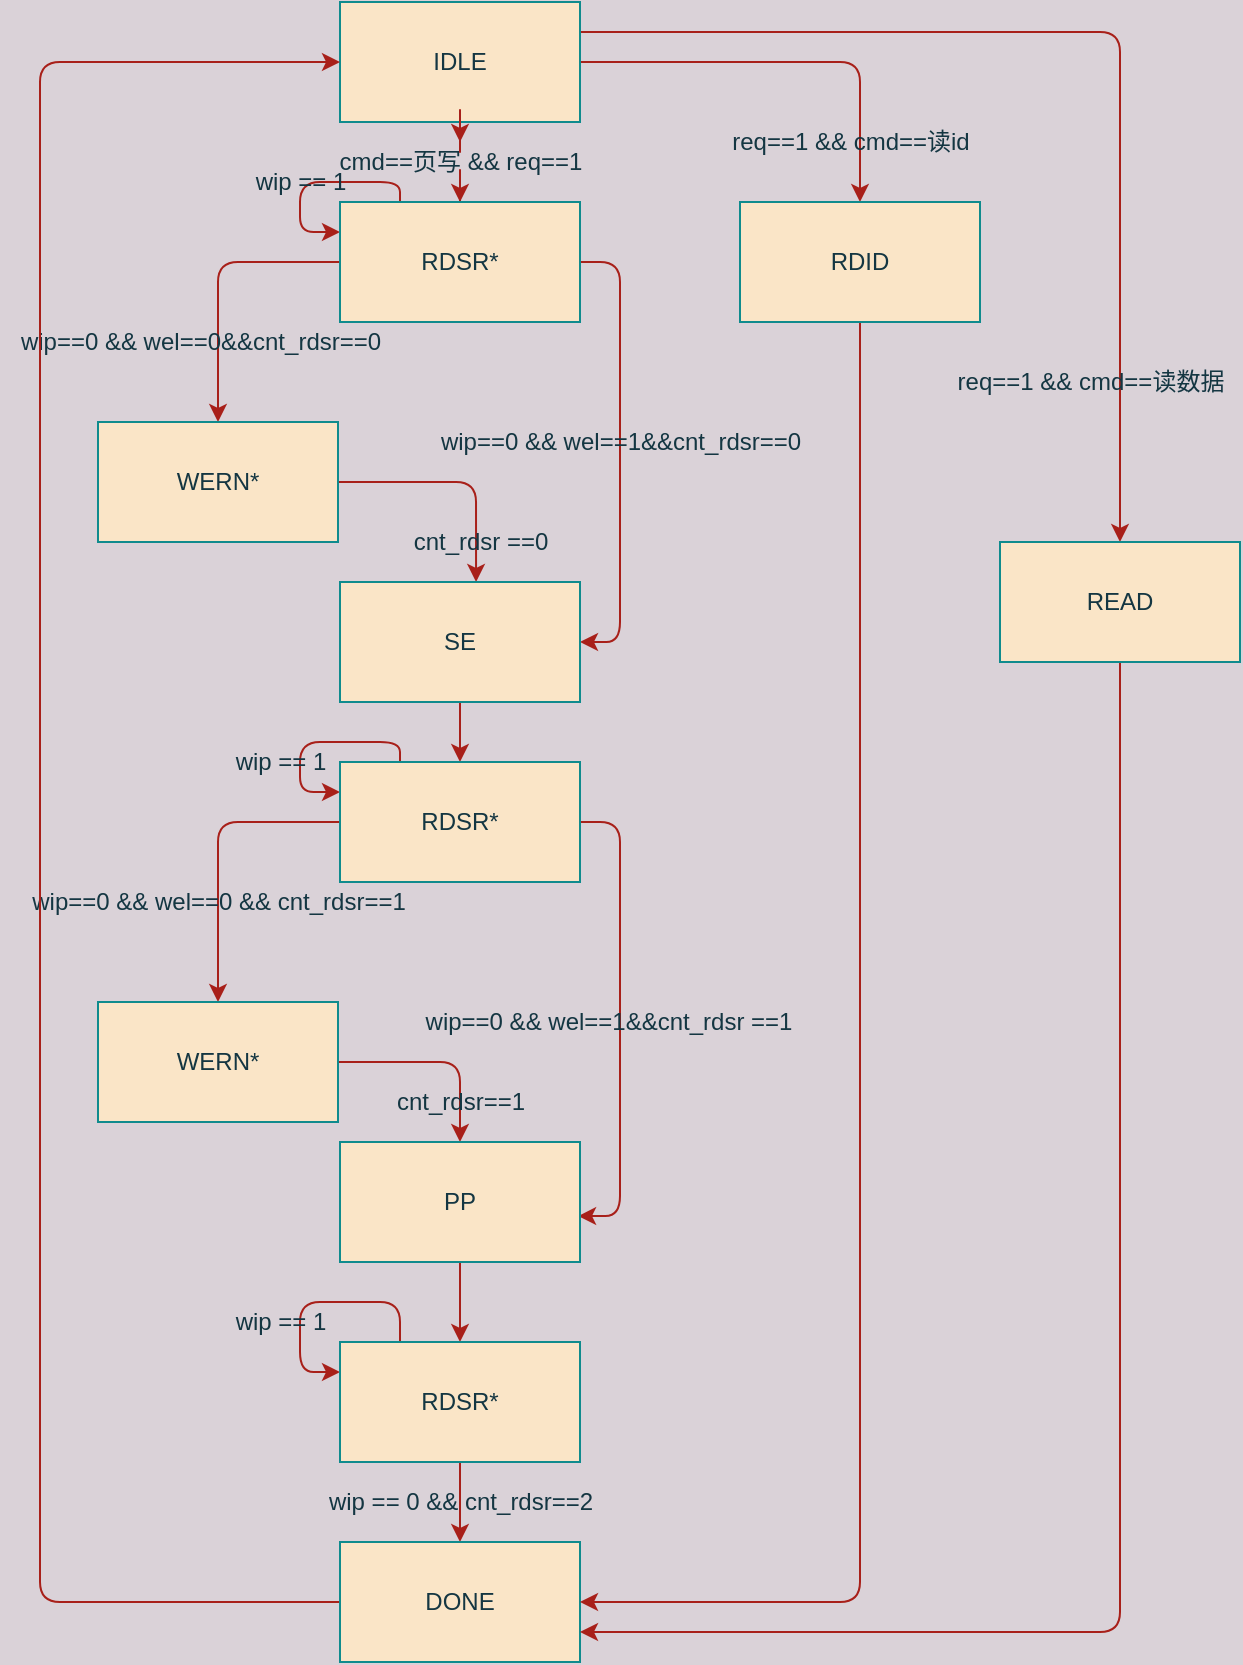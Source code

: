 <mxfile version="14.2.9" type="github">
  <diagram id="N4V3Brw-EeQCrQ-C7NFo" name="Page-1">
    <mxGraphModel dx="1350" dy="804" grid="1" gridSize="10" guides="1" tooltips="1" connect="1" arrows="1" fold="1" page="1" pageScale="1" pageWidth="827" pageHeight="1169" background="#DAD2D8" math="0" shadow="0">
      <root>
        <mxCell id="0" />
        <mxCell id="1" parent="0" />
        <mxCell id="GdseNCPxrkvFLqn0IAgV-6" style="edgeStyle=orthogonalEdgeStyle;curved=0;rounded=1;sketch=0;orthogonalLoop=1;jettySize=auto;html=1;entryX=0.5;entryY=0;entryDx=0;entryDy=0;strokeColor=#A8201A;fillColor=#FAE5C7;fontColor=#143642;" parent="1" source="GdseNCPxrkvFLqn0IAgV-14" target="GdseNCPxrkvFLqn0IAgV-2" edge="1">
          <mxGeometry relative="1" as="geometry" />
        </mxCell>
        <mxCell id="GdseNCPxrkvFLqn0IAgV-42" style="edgeStyle=orthogonalEdgeStyle;curved=0;rounded=1;sketch=0;orthogonalLoop=1;jettySize=auto;html=1;entryX=0.5;entryY=0;entryDx=0;entryDy=0;strokeColor=#A8201A;fillColor=#FAE5C7;fontColor=#143642;" parent="1" source="GdseNCPxrkvFLqn0IAgV-1" target="GdseNCPxrkvFLqn0IAgV-41" edge="1">
          <mxGeometry relative="1" as="geometry" />
        </mxCell>
        <mxCell id="GdseNCPxrkvFLqn0IAgV-46" style="edgeStyle=orthogonalEdgeStyle;curved=0;rounded=1;sketch=0;orthogonalLoop=1;jettySize=auto;html=1;exitX=1;exitY=0.25;exitDx=0;exitDy=0;entryX=0.5;entryY=0;entryDx=0;entryDy=0;strokeColor=#A8201A;fillColor=#FAE5C7;fontColor=#143642;" parent="1" source="GdseNCPxrkvFLqn0IAgV-1" target="GdseNCPxrkvFLqn0IAgV-45" edge="1">
          <mxGeometry relative="1" as="geometry" />
        </mxCell>
        <mxCell id="GdseNCPxrkvFLqn0IAgV-1" value="IDLE" style="rounded=0;whiteSpace=wrap;html=1;sketch=0;strokeColor=#0F8B8D;fillColor=#FAE5C7;fontColor=#143642;" parent="1" vertex="1">
          <mxGeometry x="220" y="110" width="120" height="60" as="geometry" />
        </mxCell>
        <mxCell id="GdseNCPxrkvFLqn0IAgV-8" style="edgeStyle=orthogonalEdgeStyle;curved=0;rounded=1;sketch=0;orthogonalLoop=1;jettySize=auto;html=1;entryX=0.5;entryY=0;entryDx=0;entryDy=0;strokeColor=#A8201A;fillColor=#FAE5C7;fontColor=#143642;" parent="1" source="GdseNCPxrkvFLqn0IAgV-2" target="GdseNCPxrkvFLqn0IAgV-7" edge="1">
          <mxGeometry relative="1" as="geometry" />
        </mxCell>
        <mxCell id="GdseNCPxrkvFLqn0IAgV-18" style="edgeStyle=orthogonalEdgeStyle;curved=0;rounded=1;sketch=0;orthogonalLoop=1;jettySize=auto;html=1;entryX=1;entryY=0.5;entryDx=0;entryDy=0;strokeColor=#A8201A;fillColor=#FAE5C7;fontColor=#143642;exitX=1;exitY=0.5;exitDx=0;exitDy=0;" parent="1" source="GdseNCPxrkvFLqn0IAgV-2" target="GdseNCPxrkvFLqn0IAgV-9" edge="1">
          <mxGeometry relative="1" as="geometry" />
        </mxCell>
        <mxCell id="GdseNCPxrkvFLqn0IAgV-37" style="edgeStyle=orthogonalEdgeStyle;curved=0;rounded=1;sketch=0;orthogonalLoop=1;jettySize=auto;html=1;exitX=0.25;exitY=0;exitDx=0;exitDy=0;strokeColor=#A8201A;fillColor=#FAE5C7;fontColor=#143642;entryX=0;entryY=0.25;entryDx=0;entryDy=0;" parent="1" source="GdseNCPxrkvFLqn0IAgV-2" target="GdseNCPxrkvFLqn0IAgV-2" edge="1">
          <mxGeometry relative="1" as="geometry">
            <mxPoint x="200" y="220" as="targetPoint" />
            <Array as="points">
              <mxPoint x="250" y="200" />
              <mxPoint x="200" y="200" />
              <mxPoint x="200" y="225" />
            </Array>
          </mxGeometry>
        </mxCell>
        <mxCell id="GdseNCPxrkvFLqn0IAgV-2" value="RDSR*" style="whiteSpace=wrap;html=1;rounded=0;sketch=0;strokeColor=#0F8B8D;fillColor=#FAE5C7;fontColor=#143642;" parent="1" vertex="1">
          <mxGeometry x="220" y="210" width="120" height="60" as="geometry" />
        </mxCell>
        <mxCell id="GdseNCPxrkvFLqn0IAgV-5" value="wip==0 &amp;amp;&amp;amp; wel==0&amp;amp;&amp;amp;cnt_rdsr==0" style="text;html=1;align=center;verticalAlign=middle;resizable=0;points=[];autosize=1;fontColor=#143642;" parent="1" vertex="1">
          <mxGeometry x="50" y="270" width="200" height="20" as="geometry" />
        </mxCell>
        <mxCell id="GdseNCPxrkvFLqn0IAgV-10" style="edgeStyle=orthogonalEdgeStyle;curved=0;rounded=1;sketch=0;orthogonalLoop=1;jettySize=auto;html=1;entryX=0.567;entryY=0;entryDx=0;entryDy=0;entryPerimeter=0;strokeColor=#A8201A;fillColor=#FAE5C7;fontColor=#143642;" parent="1" source="GdseNCPxrkvFLqn0IAgV-7" target="GdseNCPxrkvFLqn0IAgV-9" edge="1">
          <mxGeometry relative="1" as="geometry" />
        </mxCell>
        <mxCell id="GdseNCPxrkvFLqn0IAgV-7" value="WERN*" style="whiteSpace=wrap;html=1;rounded=0;sketch=0;strokeColor=#0F8B8D;fillColor=#FAE5C7;fontColor=#143642;" parent="1" vertex="1">
          <mxGeometry x="99" y="320" width="120" height="60" as="geometry" />
        </mxCell>
        <mxCell id="GdseNCPxrkvFLqn0IAgV-17" style="edgeStyle=orthogonalEdgeStyle;curved=0;rounded=1;sketch=0;orthogonalLoop=1;jettySize=auto;html=1;entryX=0.5;entryY=0;entryDx=0;entryDy=0;strokeColor=#A8201A;fillColor=#FAE5C7;fontColor=#143642;" parent="1" source="GdseNCPxrkvFLqn0IAgV-9" target="GdseNCPxrkvFLqn0IAgV-16" edge="1">
          <mxGeometry relative="1" as="geometry" />
        </mxCell>
        <mxCell id="GdseNCPxrkvFLqn0IAgV-9" value="SE" style="whiteSpace=wrap;html=1;rounded=0;sketch=0;strokeColor=#0F8B8D;fillColor=#FAE5C7;fontColor=#143642;" parent="1" vertex="1">
          <mxGeometry x="220" y="400" width="120" height="60" as="geometry" />
        </mxCell>
        <mxCell id="GdseNCPxrkvFLqn0IAgV-12" value="wip==0 &amp;amp;&amp;amp; wel==1&amp;amp;&amp;amp;cnt_rdsr==0" style="text;html=1;align=center;verticalAlign=middle;resizable=0;points=[];autosize=1;fontColor=#143642;" parent="1" vertex="1">
          <mxGeometry x="260" y="320" width="200" height="20" as="geometry" />
        </mxCell>
        <mxCell id="GdseNCPxrkvFLqn0IAgV-14" value="cmd==页写 &amp;amp;&amp;amp; req==1" style="text;html=1;align=center;verticalAlign=middle;resizable=0;points=[];autosize=1;fontColor=#143642;" parent="1" vertex="1">
          <mxGeometry x="210" y="180" width="140" height="20" as="geometry" />
        </mxCell>
        <mxCell id="GdseNCPxrkvFLqn0IAgV-15" style="edgeStyle=orthogonalEdgeStyle;curved=0;rounded=1;sketch=0;orthogonalLoop=1;jettySize=auto;html=1;entryX=0.5;entryY=0;entryDx=0;entryDy=0;strokeColor=#A8201A;fillColor=#FAE5C7;fontColor=#143642;" parent="1" source="GdseNCPxrkvFLqn0IAgV-1" target="GdseNCPxrkvFLqn0IAgV-14" edge="1">
          <mxGeometry relative="1" as="geometry">
            <mxPoint x="280" y="170" as="sourcePoint" />
            <mxPoint x="280" y="210" as="targetPoint" />
          </mxGeometry>
        </mxCell>
        <mxCell id="GdseNCPxrkvFLqn0IAgV-25" style="edgeStyle=orthogonalEdgeStyle;curved=0;rounded=1;sketch=0;orthogonalLoop=1;jettySize=auto;html=1;entryX=0.5;entryY=0;entryDx=0;entryDy=0;strokeColor=#A8201A;fillColor=#FAE5C7;fontColor=#143642;" parent="1" source="GdseNCPxrkvFLqn0IAgV-16" target="GdseNCPxrkvFLqn0IAgV-19" edge="1">
          <mxGeometry relative="1" as="geometry" />
        </mxCell>
        <mxCell id="GdseNCPxrkvFLqn0IAgV-28" style="edgeStyle=orthogonalEdgeStyle;curved=0;rounded=1;sketch=0;orthogonalLoop=1;jettySize=auto;html=1;entryX=0.992;entryY=0.617;entryDx=0;entryDy=0;entryPerimeter=0;strokeColor=#A8201A;fillColor=#FAE5C7;fontColor=#143642;exitX=1;exitY=0.5;exitDx=0;exitDy=0;" parent="1" source="GdseNCPxrkvFLqn0IAgV-16" target="GdseNCPxrkvFLqn0IAgV-26" edge="1">
          <mxGeometry relative="1" as="geometry" />
        </mxCell>
        <mxCell id="GdseNCPxrkvFLqn0IAgV-39" style="edgeStyle=orthogonalEdgeStyle;curved=0;rounded=1;sketch=0;orthogonalLoop=1;jettySize=auto;html=1;exitX=0.25;exitY=0;exitDx=0;exitDy=0;strokeColor=#A8201A;fillColor=#FAE5C7;fontColor=#143642;entryX=0;entryY=0.25;entryDx=0;entryDy=0;" parent="1" source="GdseNCPxrkvFLqn0IAgV-16" target="GdseNCPxrkvFLqn0IAgV-16" edge="1">
          <mxGeometry relative="1" as="geometry">
            <mxPoint x="200" y="500" as="targetPoint" />
            <Array as="points">
              <mxPoint x="250" y="480" />
              <mxPoint x="200" y="480" />
              <mxPoint x="200" y="505" />
            </Array>
          </mxGeometry>
        </mxCell>
        <mxCell id="GdseNCPxrkvFLqn0IAgV-16" value="RDSR*" style="whiteSpace=wrap;html=1;rounded=0;sketch=0;strokeColor=#0F8B8D;fillColor=#FAE5C7;fontColor=#143642;" parent="1" vertex="1">
          <mxGeometry x="220" y="490" width="120" height="60" as="geometry" />
        </mxCell>
        <mxCell id="GdseNCPxrkvFLqn0IAgV-27" style="edgeStyle=orthogonalEdgeStyle;curved=0;rounded=1;sketch=0;orthogonalLoop=1;jettySize=auto;html=1;entryX=0.5;entryY=0;entryDx=0;entryDy=0;strokeColor=#A8201A;fillColor=#FAE5C7;fontColor=#143642;" parent="1" source="GdseNCPxrkvFLqn0IAgV-19" target="GdseNCPxrkvFLqn0IAgV-26" edge="1">
          <mxGeometry relative="1" as="geometry" />
        </mxCell>
        <mxCell id="GdseNCPxrkvFLqn0IAgV-19" value="WERN*" style="whiteSpace=wrap;html=1;rounded=0;sketch=0;strokeColor=#0F8B8D;fillColor=#FAE5C7;fontColor=#143642;" parent="1" vertex="1">
          <mxGeometry x="99" y="610" width="120" height="60" as="geometry" />
        </mxCell>
        <mxCell id="GdseNCPxrkvFLqn0IAgV-21" value="wip==0 &amp;amp;&amp;amp; wel==0 &amp;amp;&amp;amp; cnt_rdsr==1" style="text;html=1;align=center;verticalAlign=middle;resizable=0;points=[];autosize=1;fontColor=#143642;" parent="1" vertex="1">
          <mxGeometry x="59" y="550" width="200" height="20" as="geometry" />
        </mxCell>
        <mxCell id="GdseNCPxrkvFLqn0IAgV-31" style="edgeStyle=orthogonalEdgeStyle;curved=0;rounded=1;sketch=0;orthogonalLoop=1;jettySize=auto;html=1;entryX=0.5;entryY=0;entryDx=0;entryDy=0;strokeColor=#A8201A;fillColor=#FAE5C7;fontColor=#143642;" parent="1" source="GdseNCPxrkvFLqn0IAgV-26" target="GdseNCPxrkvFLqn0IAgV-30" edge="1">
          <mxGeometry relative="1" as="geometry" />
        </mxCell>
        <mxCell id="GdseNCPxrkvFLqn0IAgV-26" value="PP" style="whiteSpace=wrap;html=1;rounded=0;sketch=0;strokeColor=#0F8B8D;fillColor=#FAE5C7;fontColor=#143642;" parent="1" vertex="1">
          <mxGeometry x="220" y="680" width="120" height="60" as="geometry" />
        </mxCell>
        <mxCell id="GdseNCPxrkvFLqn0IAgV-29" value="wip==0 &amp;amp;&amp;amp; wel==1&amp;amp;&amp;amp;cnt_rdsr ==1" style="text;html=1;align=center;verticalAlign=middle;resizable=0;points=[];autosize=1;fontColor=#143642;" parent="1" vertex="1">
          <mxGeometry x="254" y="610" width="200" height="20" as="geometry" />
        </mxCell>
        <mxCell id="GdseNCPxrkvFLqn0IAgV-33" style="edgeStyle=orthogonalEdgeStyle;curved=0;rounded=1;sketch=0;orthogonalLoop=1;jettySize=auto;html=1;entryX=0.5;entryY=0;entryDx=0;entryDy=0;strokeColor=#A8201A;fillColor=#FAE5C7;fontColor=#143642;" parent="1" source="GdseNCPxrkvFLqn0IAgV-30" target="GdseNCPxrkvFLqn0IAgV-32" edge="1">
          <mxGeometry relative="1" as="geometry" />
        </mxCell>
        <mxCell id="GdseNCPxrkvFLqn0IAgV-35" style="edgeStyle=orthogonalEdgeStyle;curved=0;rounded=1;sketch=0;orthogonalLoop=1;jettySize=auto;html=1;strokeColor=#A8201A;fillColor=#FAE5C7;fontColor=#143642;exitX=0.25;exitY=0;exitDx=0;exitDy=0;entryX=0;entryY=0.25;entryDx=0;entryDy=0;" parent="1" source="GdseNCPxrkvFLqn0IAgV-30" target="GdseNCPxrkvFLqn0IAgV-30" edge="1">
          <mxGeometry relative="1" as="geometry">
            <mxPoint x="210" y="790" as="targetPoint" />
            <Array as="points">
              <mxPoint x="250" y="760" />
              <mxPoint x="200" y="760" />
              <mxPoint x="200" y="795" />
            </Array>
          </mxGeometry>
        </mxCell>
        <mxCell id="GdseNCPxrkvFLqn0IAgV-30" value="RDSR*" style="whiteSpace=wrap;html=1;rounded=0;sketch=0;strokeColor=#0F8B8D;fillColor=#FAE5C7;fontColor=#143642;" parent="1" vertex="1">
          <mxGeometry x="220" y="780" width="120" height="60" as="geometry" />
        </mxCell>
        <mxCell id="GdseNCPxrkvFLqn0IAgV-49" style="edgeStyle=orthogonalEdgeStyle;curved=0;rounded=1;sketch=0;orthogonalLoop=1;jettySize=auto;html=1;entryX=0;entryY=0.5;entryDx=0;entryDy=0;strokeColor=#A8201A;fillColor=#FAE5C7;fontColor=#143642;" parent="1" source="GdseNCPxrkvFLqn0IAgV-32" target="GdseNCPxrkvFLqn0IAgV-1" edge="1">
          <mxGeometry relative="1" as="geometry">
            <Array as="points">
              <mxPoint x="70" y="910" />
              <mxPoint x="70" y="140" />
            </Array>
          </mxGeometry>
        </mxCell>
        <mxCell id="GdseNCPxrkvFLqn0IAgV-32" value="DONE" style="whiteSpace=wrap;html=1;rounded=0;sketch=0;strokeColor=#0F8B8D;fillColor=#FAE5C7;fontColor=#143642;" parent="1" vertex="1">
          <mxGeometry x="220" y="880" width="120" height="60" as="geometry" />
        </mxCell>
        <mxCell id="GdseNCPxrkvFLqn0IAgV-34" value="wip == 0 &amp;amp;&amp;amp; cnt_rdsr==2" style="text;html=1;align=center;verticalAlign=middle;resizable=0;points=[];autosize=1;fontColor=#143642;" parent="1" vertex="1">
          <mxGeometry x="205" y="850" width="150" height="20" as="geometry" />
        </mxCell>
        <mxCell id="GdseNCPxrkvFLqn0IAgV-36" value="wip == 1" style="text;html=1;align=center;verticalAlign=middle;resizable=0;points=[];autosize=1;fontColor=#143642;" parent="1" vertex="1">
          <mxGeometry x="160" y="760" width="60" height="20" as="geometry" />
        </mxCell>
        <mxCell id="GdseNCPxrkvFLqn0IAgV-38" value="wip == 1" style="text;html=1;align=center;verticalAlign=middle;resizable=0;points=[];autosize=1;fontColor=#143642;" parent="1" vertex="1">
          <mxGeometry x="170" y="190" width="60" height="20" as="geometry" />
        </mxCell>
        <mxCell id="GdseNCPxrkvFLqn0IAgV-40" value="wip == 1" style="text;html=1;align=center;verticalAlign=middle;resizable=0;points=[];autosize=1;fontColor=#143642;" parent="1" vertex="1">
          <mxGeometry x="160" y="480" width="60" height="20" as="geometry" />
        </mxCell>
        <mxCell id="GdseNCPxrkvFLqn0IAgV-44" style="edgeStyle=orthogonalEdgeStyle;curved=0;rounded=1;sketch=0;orthogonalLoop=1;jettySize=auto;html=1;entryX=1;entryY=0.5;entryDx=0;entryDy=0;strokeColor=#A8201A;fillColor=#FAE5C7;fontColor=#143642;" parent="1" source="GdseNCPxrkvFLqn0IAgV-41" target="GdseNCPxrkvFLqn0IAgV-32" edge="1">
          <mxGeometry relative="1" as="geometry">
            <Array as="points">
              <mxPoint x="480" y="910" />
            </Array>
          </mxGeometry>
        </mxCell>
        <mxCell id="GdseNCPxrkvFLqn0IAgV-41" value="RDID" style="whiteSpace=wrap;html=1;rounded=0;sketch=0;strokeColor=#0F8B8D;fillColor=#FAE5C7;fontColor=#143642;" parent="1" vertex="1">
          <mxGeometry x="420" y="210" width="120" height="60" as="geometry" />
        </mxCell>
        <mxCell id="GdseNCPxrkvFLqn0IAgV-43" value="req==1 &amp;amp;&amp;amp; cmd==读id" style="text;html=1;align=center;verticalAlign=middle;resizable=0;points=[];autosize=1;fontColor=#143642;" parent="1" vertex="1">
          <mxGeometry x="410" y="170" width="130" height="20" as="geometry" />
        </mxCell>
        <mxCell id="GdseNCPxrkvFLqn0IAgV-48" style="edgeStyle=orthogonalEdgeStyle;curved=0;rounded=1;sketch=0;orthogonalLoop=1;jettySize=auto;html=1;entryX=1;entryY=0.75;entryDx=0;entryDy=0;strokeColor=#A8201A;fillColor=#FAE5C7;fontColor=#143642;" parent="1" source="GdseNCPxrkvFLqn0IAgV-45" target="GdseNCPxrkvFLqn0IAgV-32" edge="1">
          <mxGeometry relative="1" as="geometry">
            <Array as="points">
              <mxPoint x="610" y="925" />
            </Array>
          </mxGeometry>
        </mxCell>
        <mxCell id="GdseNCPxrkvFLqn0IAgV-45" value="READ" style="whiteSpace=wrap;html=1;rounded=0;sketch=0;strokeColor=#0F8B8D;fillColor=#FAE5C7;fontColor=#143642;" parent="1" vertex="1">
          <mxGeometry x="550" y="380" width="120" height="60" as="geometry" />
        </mxCell>
        <mxCell id="GdseNCPxrkvFLqn0IAgV-47" value="req==1 &amp;amp;&amp;amp; cmd==读数据" style="text;html=1;align=center;verticalAlign=middle;resizable=0;points=[];autosize=1;fontColor=#143642;" parent="1" vertex="1">
          <mxGeometry x="520" y="290" width="150" height="20" as="geometry" />
        </mxCell>
        <mxCell id="mcKSmmN7DRonyQvV1nqX-11" value="cnt_rdsr==1" style="text;html=1;align=center;verticalAlign=middle;resizable=0;points=[];autosize=1;fontColor=#143642;" vertex="1" parent="1">
          <mxGeometry x="240" y="650" width="80" height="20" as="geometry" />
        </mxCell>
        <mxCell id="mcKSmmN7DRonyQvV1nqX-12" value="cnt_rdsr ==0" style="text;html=1;align=center;verticalAlign=middle;resizable=0;points=[];autosize=1;fontColor=#143642;" vertex="1" parent="1">
          <mxGeometry x="250" y="370" width="80" height="20" as="geometry" />
        </mxCell>
      </root>
    </mxGraphModel>
  </diagram>
</mxfile>
